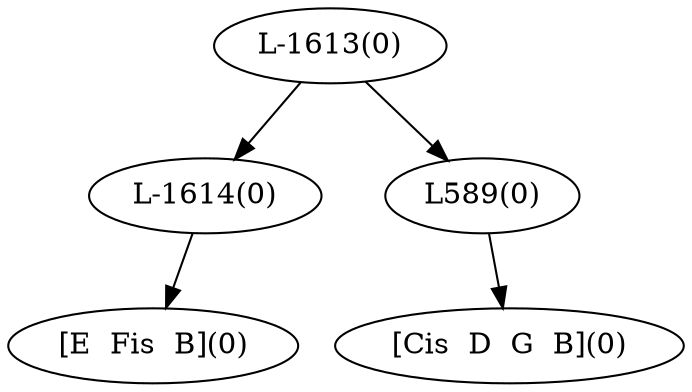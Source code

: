 digraph sample{
"L-1614(0)"->"[E  Fis  B](0)"
"L589(0)"->"[Cis  D  G  B](0)"
"L-1613(0)"->"L-1614(0)"
"L-1613(0)"->"L589(0)"
{rank = min; "L-1613(0)"}
{rank = same; "L-1614(0)"; "L589(0)";}
{rank = max; "[Cis  D  G  B](0)"; "[E  Fis  B](0)";}
}